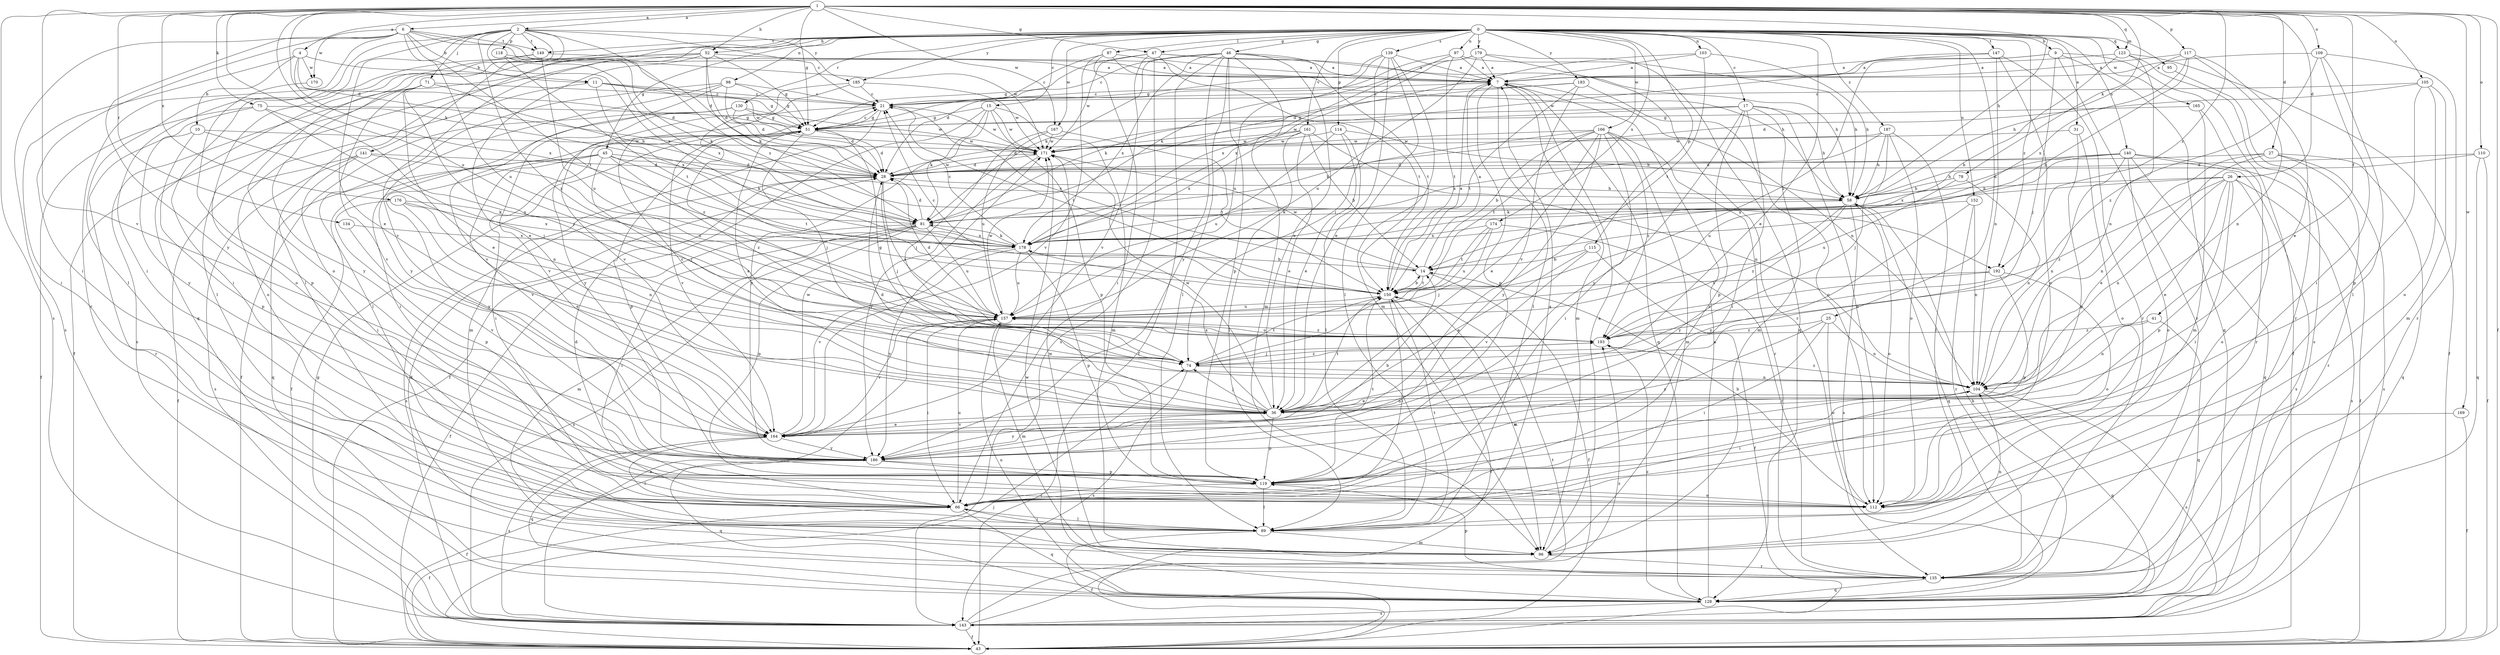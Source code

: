 strict digraph  {
0;
1;
2;
4;
6;
7;
9;
10;
11;
14;
15;
17;
21;
25;
26;
27;
28;
31;
36;
41;
43;
45;
46;
47;
51;
52;
58;
66;
71;
74;
75;
78;
81;
87;
89;
95;
96;
97;
98;
103;
104;
105;
109;
110;
112;
114;
115;
117;
118;
119;
123;
128;
130;
134;
135;
139;
140;
141;
143;
147;
149;
150;
152;
157;
161;
164;
165;
166;
167;
169;
170;
171;
174;
176;
178;
179;
183;
185;
186;
187;
192;
193;
0 -> 9  [label=b];
0 -> 15  [label=c];
0 -> 17  [label=c];
0 -> 25  [label=d];
0 -> 31  [label=e];
0 -> 36  [label=e];
0 -> 45  [label=g];
0 -> 46  [label=g];
0 -> 47  [label=g];
0 -> 52  [label=h];
0 -> 87  [label=l];
0 -> 89  [label=l];
0 -> 95  [label=m];
0 -> 97  [label=n];
0 -> 98  [label=n];
0 -> 103  [label=n];
0 -> 114  [label=p];
0 -> 115  [label=p];
0 -> 123  [label=q];
0 -> 130  [label=r];
0 -> 139  [label=s];
0 -> 140  [label=s];
0 -> 141  [label=s];
0 -> 147  [label=t];
0 -> 149  [label=t];
0 -> 152  [label=u];
0 -> 161  [label=v];
0 -> 164  [label=v];
0 -> 165  [label=w];
0 -> 166  [label=w];
0 -> 167  [label=w];
0 -> 174  [label=x];
0 -> 179  [label=y];
0 -> 183  [label=y];
0 -> 185  [label=y];
0 -> 187  [label=z];
0 -> 192  [label=z];
1 -> 2  [label=a];
1 -> 4  [label=a];
1 -> 6  [label=a];
1 -> 26  [label=d];
1 -> 27  [label=d];
1 -> 28  [label=d];
1 -> 41  [label=f];
1 -> 43  [label=f];
1 -> 47  [label=g];
1 -> 51  [label=g];
1 -> 52  [label=h];
1 -> 58  [label=h];
1 -> 75  [label=k];
1 -> 78  [label=k];
1 -> 81  [label=k];
1 -> 105  [label=o];
1 -> 109  [label=o];
1 -> 110  [label=o];
1 -> 117  [label=p];
1 -> 123  [label=q];
1 -> 134  [label=r];
1 -> 143  [label=s];
1 -> 157  [label=u];
1 -> 164  [label=v];
1 -> 167  [label=w];
1 -> 169  [label=w];
1 -> 176  [label=x];
1 -> 192  [label=z];
2 -> 21  [label=c];
2 -> 36  [label=e];
2 -> 66  [label=i];
2 -> 71  [label=j];
2 -> 89  [label=l];
2 -> 112  [label=o];
2 -> 118  [label=p];
2 -> 128  [label=q];
2 -> 149  [label=t];
2 -> 178  [label=x];
2 -> 185  [label=y];
2 -> 192  [label=z];
2 -> 193  [label=z];
4 -> 10  [label=b];
4 -> 11  [label=b];
4 -> 28  [label=d];
4 -> 66  [label=i];
4 -> 170  [label=w];
4 -> 178  [label=x];
6 -> 11  [label=b];
6 -> 28  [label=d];
6 -> 66  [label=i];
6 -> 135  [label=r];
6 -> 143  [label=s];
6 -> 149  [label=t];
6 -> 150  [label=t];
6 -> 157  [label=u];
6 -> 170  [label=w];
6 -> 171  [label=w];
6 -> 186  [label=y];
7 -> 21  [label=c];
7 -> 89  [label=l];
7 -> 96  [label=m];
7 -> 104  [label=n];
7 -> 119  [label=p];
7 -> 128  [label=q];
9 -> 7  [label=a];
9 -> 43  [label=f];
9 -> 74  [label=j];
9 -> 128  [label=q];
9 -> 135  [label=r];
9 -> 157  [label=u];
10 -> 104  [label=n];
10 -> 119  [label=p];
10 -> 135  [label=r];
10 -> 171  [label=w];
11 -> 21  [label=c];
11 -> 51  [label=g];
11 -> 112  [label=o];
11 -> 171  [label=w];
11 -> 178  [label=x];
14 -> 7  [label=a];
14 -> 21  [label=c];
14 -> 43  [label=f];
14 -> 150  [label=t];
14 -> 171  [label=w];
15 -> 43  [label=f];
15 -> 51  [label=g];
15 -> 81  [label=k];
15 -> 96  [label=m];
15 -> 119  [label=p];
15 -> 171  [label=w];
15 -> 186  [label=y];
17 -> 51  [label=g];
17 -> 58  [label=h];
17 -> 66  [label=i];
17 -> 96  [label=m];
17 -> 112  [label=o];
17 -> 119  [label=p];
17 -> 171  [label=w];
17 -> 186  [label=y];
21 -> 51  [label=g];
21 -> 96  [label=m];
21 -> 150  [label=t];
21 -> 171  [label=w];
21 -> 186  [label=y];
25 -> 66  [label=i];
25 -> 104  [label=n];
25 -> 112  [label=o];
25 -> 186  [label=y];
25 -> 193  [label=z];
26 -> 36  [label=e];
26 -> 58  [label=h];
26 -> 66  [label=i];
26 -> 104  [label=n];
26 -> 112  [label=o];
26 -> 119  [label=p];
26 -> 143  [label=s];
26 -> 178  [label=x];
26 -> 193  [label=z];
27 -> 28  [label=d];
27 -> 36  [label=e];
27 -> 104  [label=n];
27 -> 128  [label=q];
27 -> 135  [label=r];
27 -> 143  [label=s];
28 -> 58  [label=h];
28 -> 74  [label=j];
28 -> 143  [label=s];
28 -> 171  [label=w];
28 -> 193  [label=z];
31 -> 112  [label=o];
31 -> 119  [label=p];
31 -> 171  [label=w];
36 -> 21  [label=c];
36 -> 28  [label=d];
36 -> 74  [label=j];
36 -> 104  [label=n];
36 -> 119  [label=p];
36 -> 150  [label=t];
36 -> 164  [label=v];
36 -> 171  [label=w];
36 -> 178  [label=x];
36 -> 186  [label=y];
41 -> 104  [label=n];
41 -> 128  [label=q];
41 -> 193  [label=z];
43 -> 74  [label=j];
45 -> 28  [label=d];
45 -> 74  [label=j];
45 -> 81  [label=k];
45 -> 128  [label=q];
45 -> 150  [label=t];
45 -> 164  [label=v];
45 -> 186  [label=y];
45 -> 193  [label=z];
46 -> 7  [label=a];
46 -> 21  [label=c];
46 -> 36  [label=e];
46 -> 43  [label=f];
46 -> 81  [label=k];
46 -> 89  [label=l];
46 -> 96  [label=m];
46 -> 119  [label=p];
46 -> 150  [label=t];
46 -> 178  [label=x];
46 -> 186  [label=y];
47 -> 7  [label=a];
47 -> 51  [label=g];
47 -> 58  [label=h];
47 -> 143  [label=s];
47 -> 150  [label=t];
47 -> 164  [label=v];
47 -> 171  [label=w];
51 -> 21  [label=c];
51 -> 28  [label=d];
51 -> 36  [label=e];
51 -> 43  [label=f];
51 -> 66  [label=i];
51 -> 74  [label=j];
51 -> 119  [label=p];
51 -> 164  [label=v];
51 -> 171  [label=w];
52 -> 7  [label=a];
52 -> 28  [label=d];
52 -> 36  [label=e];
52 -> 43  [label=f];
52 -> 51  [label=g];
52 -> 81  [label=k];
52 -> 89  [label=l];
52 -> 143  [label=s];
58 -> 81  [label=k];
58 -> 112  [label=o];
58 -> 128  [label=q];
58 -> 143  [label=s];
58 -> 186  [label=y];
58 -> 193  [label=z];
66 -> 28  [label=d];
66 -> 43  [label=f];
66 -> 89  [label=l];
66 -> 128  [label=q];
66 -> 157  [label=u];
71 -> 21  [label=c];
71 -> 36  [label=e];
71 -> 58  [label=h];
71 -> 74  [label=j];
71 -> 164  [label=v];
71 -> 186  [label=y];
74 -> 51  [label=g];
74 -> 104  [label=n];
74 -> 143  [label=s];
74 -> 150  [label=t];
74 -> 193  [label=z];
75 -> 43  [label=f];
75 -> 51  [label=g];
75 -> 74  [label=j];
75 -> 157  [label=u];
75 -> 186  [label=y];
78 -> 58  [label=h];
78 -> 104  [label=n];
78 -> 157  [label=u];
81 -> 28  [label=d];
81 -> 43  [label=f];
81 -> 66  [label=i];
81 -> 96  [label=m];
81 -> 119  [label=p];
81 -> 143  [label=s];
81 -> 157  [label=u];
81 -> 178  [label=x];
87 -> 7  [label=a];
87 -> 21  [label=c];
87 -> 58  [label=h];
87 -> 66  [label=i];
87 -> 164  [label=v];
89 -> 7  [label=a];
89 -> 43  [label=f];
89 -> 66  [label=i];
89 -> 96  [label=m];
89 -> 150  [label=t];
95 -> 143  [label=s];
96 -> 7  [label=a];
96 -> 104  [label=n];
96 -> 135  [label=r];
96 -> 171  [label=w];
97 -> 7  [label=a];
97 -> 28  [label=d];
97 -> 58  [label=h];
97 -> 150  [label=t];
97 -> 178  [label=x];
98 -> 21  [label=c];
98 -> 28  [label=d];
98 -> 51  [label=g];
98 -> 89  [label=l];
98 -> 164  [label=v];
98 -> 186  [label=y];
103 -> 7  [label=a];
103 -> 28  [label=d];
103 -> 58  [label=h];
103 -> 150  [label=t];
104 -> 36  [label=e];
104 -> 66  [label=i];
104 -> 128  [label=q];
104 -> 143  [label=s];
104 -> 193  [label=z];
105 -> 21  [label=c];
105 -> 28  [label=d];
105 -> 96  [label=m];
105 -> 112  [label=o];
105 -> 119  [label=p];
109 -> 7  [label=a];
109 -> 66  [label=i];
109 -> 89  [label=l];
109 -> 135  [label=r];
109 -> 193  [label=z];
110 -> 28  [label=d];
110 -> 43  [label=f];
110 -> 58  [label=h];
110 -> 128  [label=q];
112 -> 14  [label=b];
114 -> 36  [label=e];
114 -> 58  [label=h];
114 -> 89  [label=l];
114 -> 157  [label=u];
114 -> 171  [label=w];
115 -> 14  [label=b];
115 -> 36  [label=e];
115 -> 43  [label=f];
115 -> 164  [label=v];
117 -> 7  [label=a];
117 -> 14  [label=b];
117 -> 36  [label=e];
117 -> 58  [label=h];
117 -> 104  [label=n];
117 -> 178  [label=x];
118 -> 7  [label=a];
118 -> 81  [label=k];
118 -> 150  [label=t];
118 -> 178  [label=x];
119 -> 66  [label=i];
119 -> 89  [label=l];
119 -> 112  [label=o];
119 -> 150  [label=t];
123 -> 7  [label=a];
123 -> 14  [label=b];
123 -> 43  [label=f];
123 -> 104  [label=n];
123 -> 135  [label=r];
128 -> 7  [label=a];
128 -> 58  [label=h];
128 -> 143  [label=s];
128 -> 157  [label=u];
128 -> 171  [label=w];
128 -> 193  [label=z];
130 -> 28  [label=d];
130 -> 43  [label=f];
130 -> 51  [label=g];
130 -> 66  [label=i];
130 -> 164  [label=v];
130 -> 171  [label=w];
134 -> 164  [label=v];
134 -> 178  [label=x];
135 -> 28  [label=d];
135 -> 119  [label=p];
135 -> 128  [label=q];
139 -> 7  [label=a];
139 -> 36  [label=e];
139 -> 51  [label=g];
139 -> 74  [label=j];
139 -> 89  [label=l];
139 -> 96  [label=m];
139 -> 157  [label=u];
140 -> 28  [label=d];
140 -> 43  [label=f];
140 -> 104  [label=n];
140 -> 112  [label=o];
140 -> 128  [label=q];
140 -> 143  [label=s];
140 -> 157  [label=u];
140 -> 178  [label=x];
141 -> 28  [label=d];
141 -> 43  [label=f];
141 -> 66  [label=i];
141 -> 143  [label=s];
141 -> 157  [label=u];
143 -> 43  [label=f];
143 -> 51  [label=g];
143 -> 150  [label=t];
143 -> 193  [label=z];
147 -> 7  [label=a];
147 -> 104  [label=n];
147 -> 112  [label=o];
147 -> 135  [label=r];
147 -> 171  [label=w];
149 -> 7  [label=a];
149 -> 66  [label=i];
149 -> 112  [label=o];
149 -> 157  [label=u];
150 -> 7  [label=a];
150 -> 14  [label=b];
150 -> 21  [label=c];
150 -> 43  [label=f];
150 -> 66  [label=i];
150 -> 96  [label=m];
150 -> 157  [label=u];
152 -> 81  [label=k];
152 -> 104  [label=n];
152 -> 135  [label=r];
152 -> 186  [label=y];
157 -> 28  [label=d];
157 -> 66  [label=i];
157 -> 96  [label=m];
157 -> 143  [label=s];
157 -> 164  [label=v];
157 -> 171  [label=w];
157 -> 193  [label=z];
161 -> 14  [label=b];
161 -> 28  [label=d];
161 -> 36  [label=e];
161 -> 89  [label=l];
161 -> 104  [label=n];
161 -> 171  [label=w];
161 -> 178  [label=x];
164 -> 36  [label=e];
164 -> 89  [label=l];
164 -> 128  [label=q];
164 -> 143  [label=s];
164 -> 171  [label=w];
164 -> 186  [label=y];
165 -> 51  [label=g];
165 -> 96  [label=m];
165 -> 135  [label=r];
166 -> 14  [label=b];
166 -> 36  [label=e];
166 -> 66  [label=i];
166 -> 81  [label=k];
166 -> 96  [label=m];
166 -> 135  [label=r];
166 -> 150  [label=t];
166 -> 171  [label=w];
166 -> 186  [label=y];
166 -> 193  [label=z];
167 -> 74  [label=j];
167 -> 150  [label=t];
167 -> 157  [label=u];
167 -> 171  [label=w];
169 -> 43  [label=f];
169 -> 164  [label=v];
170 -> 119  [label=p];
171 -> 28  [label=d];
171 -> 186  [label=y];
174 -> 74  [label=j];
174 -> 135  [label=r];
174 -> 150  [label=t];
174 -> 157  [label=u];
174 -> 178  [label=x];
176 -> 36  [label=e];
176 -> 81  [label=k];
176 -> 104  [label=n];
176 -> 119  [label=p];
176 -> 178  [label=x];
178 -> 14  [label=b];
178 -> 21  [label=c];
178 -> 81  [label=k];
178 -> 119  [label=p];
178 -> 157  [label=u];
178 -> 164  [label=v];
178 -> 186  [label=y];
179 -> 7  [label=a];
179 -> 81  [label=k];
179 -> 128  [label=q];
179 -> 135  [label=r];
179 -> 157  [label=u];
179 -> 178  [label=x];
183 -> 21  [label=c];
183 -> 81  [label=k];
183 -> 112  [label=o];
183 -> 150  [label=t];
183 -> 164  [label=v];
185 -> 21  [label=c];
185 -> 164  [label=v];
185 -> 171  [label=w];
185 -> 193  [label=z];
186 -> 14  [label=b];
186 -> 43  [label=f];
186 -> 112  [label=o];
186 -> 119  [label=p];
186 -> 128  [label=q];
187 -> 58  [label=h];
187 -> 74  [label=j];
187 -> 89  [label=l];
187 -> 112  [label=o];
187 -> 171  [label=w];
187 -> 178  [label=x];
192 -> 112  [label=o];
192 -> 119  [label=p];
192 -> 150  [label=t];
192 -> 193  [label=z];
193 -> 74  [label=j];
193 -> 157  [label=u];
}
